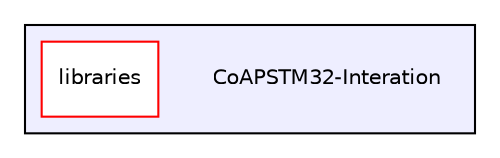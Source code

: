digraph "CoAPSTM32-Interation" {
  compound=true
  node [ fontsize="10", fontname="Helvetica"];
  edge [ labelfontsize="10", labelfontname="Helvetica"];
  subgraph clusterdir_1bf30330f23b435a56c25d767cd8ea7c {
    graph [ bgcolor="#eeeeff", pencolor="black", label="" URL="dir_1bf30330f23b435a56c25d767cd8ea7c.html"];
    dir_1bf30330f23b435a56c25d767cd8ea7c [shape=plaintext label="CoAPSTM32-Interation"];
    dir_3076aa56358a99db14e0ccd649864700 [shape=box label="libraries" color="red" fillcolor="white" style="filled" URL="dir_3076aa56358a99db14e0ccd649864700.html"];
  }
}
